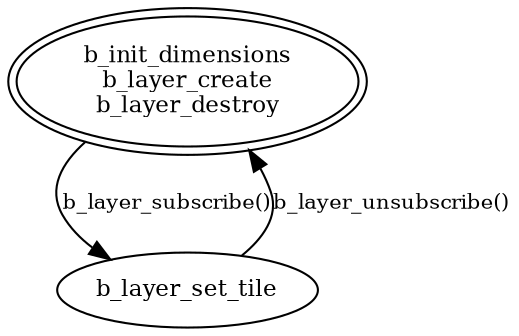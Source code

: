 /*
** Bitmap subscription graph.
*/

digraph subscription {
	node [label="\N", shape="ellipse", fontsize="11"];
	edge [fontsize="10"];

	bitmap -> layer [label="b_layer_subscribe()"];
	layer -> bitmap [label="b_layer_unsubscribe()"];

	layer [label="b_layer_set_tile"];

	bitmap [peripheries="2", label="b_init_dimensions\nb_layer_create\nb_layer_destroy"];
}
